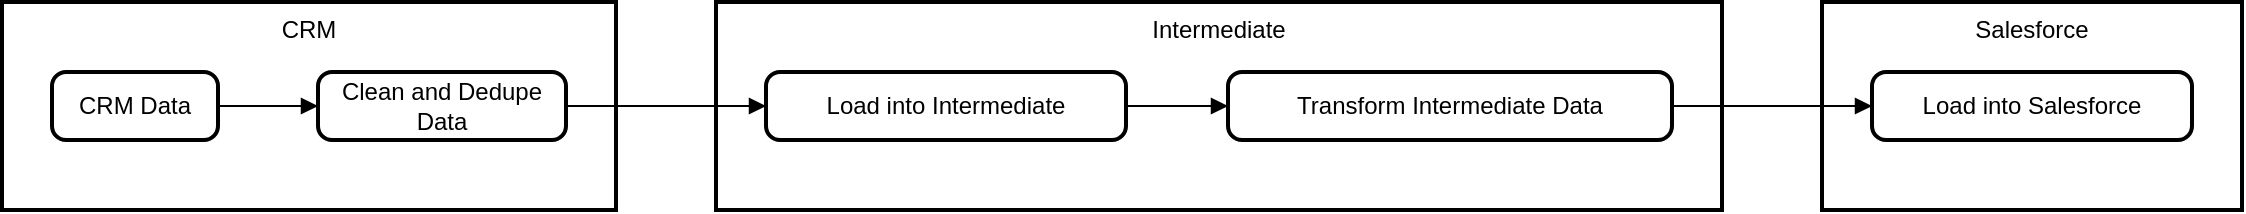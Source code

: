 <mxfile version="24.7.0" type="github">
  <diagram name="Page-1" id="7PYGNopK7u-DXj1eexYr">
    <mxGraphModel dx="1900" dy="1664" grid="1" gridSize="10" guides="1" tooltips="1" connect="1" arrows="1" fold="1" page="1" pageScale="1" pageWidth="850" pageHeight="1100" math="0" shadow="0">
      <root>
        <mxCell id="0" />
        <mxCell id="1" parent="0" />
        <mxCell id="2" value="Salesforce" style="whiteSpace=wrap;strokeWidth=2;verticalAlign=top;" parent="1" vertex="1">
          <mxGeometry x="910" width="210" height="104" as="geometry" />
        </mxCell>
        <mxCell id="3" value="Load into Salesforce" style="rounded=1;absoluteArcSize=1;arcSize=14;whiteSpace=wrap;strokeWidth=2;" parent="1" vertex="1">
          <mxGeometry x="935" y="35" width="160" height="34" as="geometry" />
        </mxCell>
        <mxCell id="4" value="Intermediate" style="whiteSpace=wrap;strokeWidth=2;verticalAlign=top;" parent="1" vertex="1">
          <mxGeometry x="357" width="503" height="104" as="geometry" />
        </mxCell>
        <mxCell id="5" value="Load into Intermediate" style="rounded=1;absoluteArcSize=1;arcSize=14;whiteSpace=wrap;strokeWidth=2;" parent="1" vertex="1">
          <mxGeometry x="382" y="35" width="180" height="34" as="geometry" />
        </mxCell>
        <mxCell id="6" value="Transform Intermediate Data" style="rounded=1;absoluteArcSize=1;arcSize=14;whiteSpace=wrap;strokeWidth=2;" parent="1" vertex="1">
          <mxGeometry x="613" y="35" width="222" height="34" as="geometry" />
        </mxCell>
        <mxCell id="7" value="CRM" style="whiteSpace=wrap;strokeWidth=2;verticalAlign=top;" parent="1" vertex="1">
          <mxGeometry width="307" height="104" as="geometry" />
        </mxCell>
        <mxCell id="8" value="Clean and Dedupe Data" style="rounded=1;absoluteArcSize=1;arcSize=14;whiteSpace=wrap;strokeWidth=2;" parent="1" vertex="1">
          <mxGeometry x="158" y="35" width="124" height="34" as="geometry" />
        </mxCell>
        <mxCell id="9" value="CRM Data" style="rounded=1;absoluteArcSize=1;arcSize=14;whiteSpace=wrap;strokeWidth=2;" parent="1" vertex="1">
          <mxGeometry x="25" y="35" width="83" height="34" as="geometry" />
        </mxCell>
        <mxCell id="10" value="" style="curved=1;startArrow=none;endArrow=block;exitX=1;exitY=0.5;entryX=0;entryY=0.5;" parent="1" source="9" target="8" edge="1">
          <mxGeometry relative="1" as="geometry">
            <Array as="points" />
          </mxGeometry>
        </mxCell>
        <mxCell id="11" value="" style="curved=1;startArrow=none;endArrow=block;exitX=1;exitY=0.5;entryX=0;entryY=0.5;" parent="1" source="8" target="5" edge="1">
          <mxGeometry relative="1" as="geometry">
            <Array as="points" />
          </mxGeometry>
        </mxCell>
        <mxCell id="12" value="" style="curved=1;startArrow=none;endArrow=block;exitX=1;exitY=0.5;entryX=0;entryY=0.5;" parent="1" source="5" target="6" edge="1">
          <mxGeometry relative="1" as="geometry">
            <Array as="points" />
          </mxGeometry>
        </mxCell>
        <mxCell id="13" value="" style="curved=1;startArrow=none;endArrow=block;exitX=1;exitY=0.5;entryX=0;entryY=0.5;" parent="1" source="6" target="3" edge="1">
          <mxGeometry relative="1" as="geometry">
            <Array as="points" />
          </mxGeometry>
        </mxCell>
      </root>
    </mxGraphModel>
  </diagram>
</mxfile>

